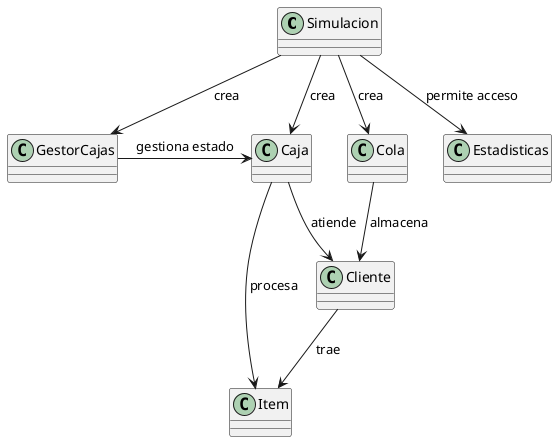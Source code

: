 @startuml

class Simulacion {
}
class Cola {
}
class Caja {
}
class Estadisticas {
}
class GestorCajas {
}
class Cliente {
}

Simulacion --> Cola : "crea"
Simulacion --> Caja : "crea"
Simulacion --> Estadisticas : "permite acceso"
Simulacion --> GestorCajas : "crea"
GestorCajas -> Caja : "gestiona estado"
Cola --> Cliente : "almacena"
Caja --> Cliente : "atiende"
Item <-- Caja : "procesa"
Cliente --> Item : "trae"
@enduml